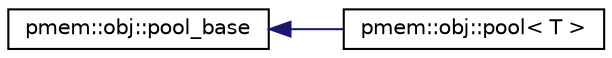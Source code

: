 digraph "Graphical Class Hierarchy"
{
  edge [fontname="Helvetica",fontsize="10",labelfontname="Helvetica",labelfontsize="10"];
  node [fontname="Helvetica",fontsize="10",shape=record];
  rankdir="LR";
  Node1 [label="pmem::obj::pool_base",height=0.2,width=0.4,color="black", fillcolor="white", style="filled",URL="$classpmem_1_1obj_1_1pool__base.html",tooltip="The non-template pool base class. "];
  Node1 -> Node2 [dir="back",color="midnightblue",fontsize="10",style="solid",fontname="Helvetica"];
  Node2 [label="pmem::obj::pool\< T \>",height=0.2,width=0.4,color="black", fillcolor="white", style="filled",URL="$classpmem_1_1obj_1_1pool.html",tooltip="PMEMobj pool class. "];
}
